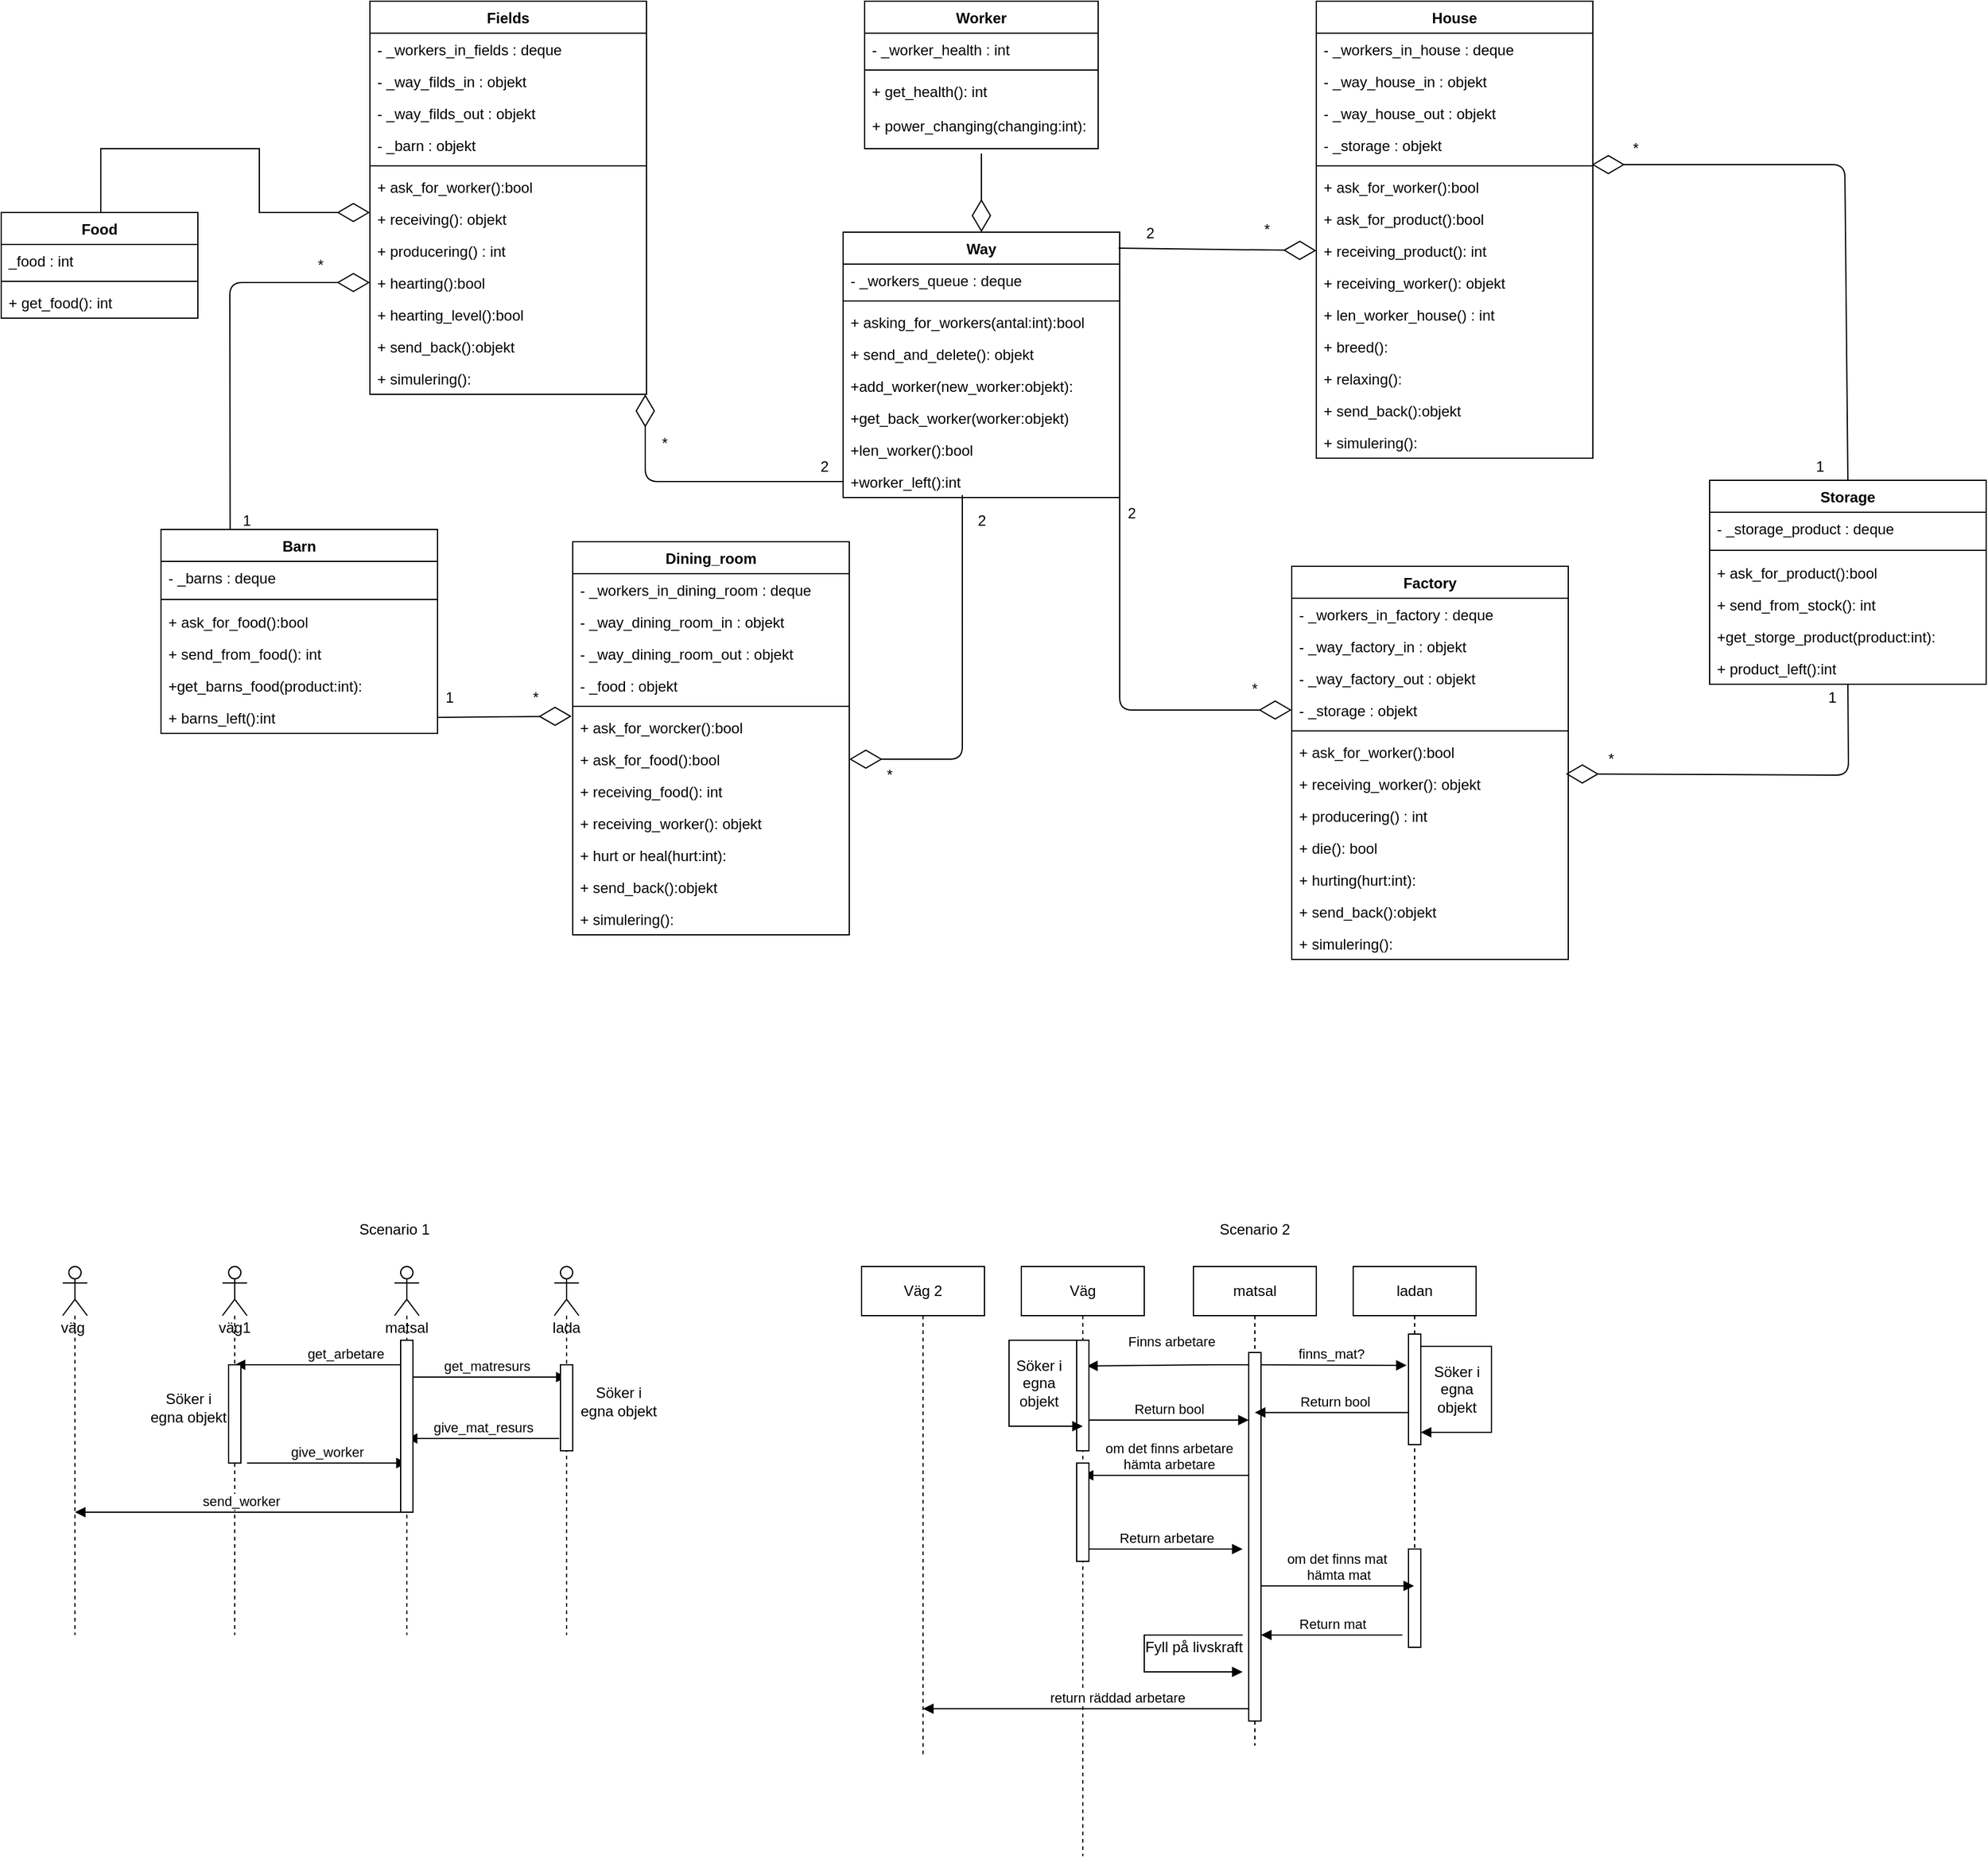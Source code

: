 <mxfile version="15.4.3" type="device" pages="3"><diagram id="Kom43aRFM7K7q_3DzMhn" name="Page-1"><mxGraphModel dx="1662" dy="796" grid="1" gridSize="10" guides="1" tooltips="1" connect="1" arrows="1" fold="1" page="1" pageScale="1" pageWidth="827" pageHeight="1169" math="0" shadow="0"><root><mxCell id="0"/><mxCell id="1" parent="0"/><mxCell id="i9c5jcTtkIc4OLYGIhR0-1" value="väg&amp;nbsp;" style="shape=umlLifeline;participant=umlActor;perimeter=lifelinePerimeter;whiteSpace=wrap;html=1;container=1;collapsible=0;recursiveResize=0;verticalAlign=top;spacingTop=36;outlineConnect=0;" parent="1" vertex="1"><mxGeometry x="80" y="1240" width="20" height="300" as="geometry"/></mxCell><mxCell id="i9c5jcTtkIc4OLYGIhR0-2" value="väg1" style="shape=umlLifeline;participant=umlActor;perimeter=lifelinePerimeter;whiteSpace=wrap;html=1;container=1;collapsible=0;recursiveResize=0;verticalAlign=top;spacingTop=36;outlineConnect=0;" parent="1" vertex="1"><mxGeometry x="210" y="1240" width="20" height="300" as="geometry"/></mxCell><mxCell id="i9c5jcTtkIc4OLYGIhR0-3" value="matsal" style="shape=umlLifeline;participant=umlActor;perimeter=lifelinePerimeter;whiteSpace=wrap;html=1;container=1;collapsible=0;recursiveResize=0;verticalAlign=top;spacingTop=36;outlineConnect=0;" parent="1" vertex="1"><mxGeometry x="350" y="1240" width="20" height="300" as="geometry"/></mxCell><mxCell id="i9c5jcTtkIc4OLYGIhR0-4" value="lada" style="shape=umlLifeline;participant=umlActor;perimeter=lifelinePerimeter;whiteSpace=wrap;html=1;container=1;collapsible=0;recursiveResize=0;verticalAlign=top;spacingTop=36;outlineConnect=0;" parent="1" vertex="1"><mxGeometry x="480" y="1240" width="20" height="300" as="geometry"/></mxCell><mxCell id="i9c5jcTtkIc4OLYGIhR0-8" value="get_arbetare" style="html=1;verticalAlign=bottom;endArrow=block;" parent="1" target="i9c5jcTtkIc4OLYGIhR0-2" edge="1"><mxGeometry width="80" relative="1" as="geometry"><mxPoint x="320" y="1320" as="sourcePoint"/><mxPoint x="240" y="1320" as="targetPoint"/><Array as="points"><mxPoint x="360" y="1320"/></Array></mxGeometry></mxCell><mxCell id="i9c5jcTtkIc4OLYGIhR0-10" value="get_matresurs" style="html=1;verticalAlign=bottom;endArrow=block;" parent="1" source="i9c5jcTtkIc4OLYGIhR0-3" edge="1"><mxGeometry width="80" relative="1" as="geometry"><mxPoint x="410" y="1330" as="sourcePoint"/><mxPoint x="490" y="1330" as="targetPoint"/></mxGeometry></mxCell><mxCell id="XrA0DmG6nw_3IevhH2OE-23" value="" style="html=1;points=[];perimeter=orthogonalPerimeter;" parent="1" vertex="1"><mxGeometry x="485" y="1320" width="10" height="70" as="geometry"/></mxCell><mxCell id="XrA0DmG6nw_3IevhH2OE-24" value="" style="html=1;points=[];perimeter=orthogonalPerimeter;" parent="1" vertex="1"><mxGeometry x="215" y="1320" width="10" height="80" as="geometry"/></mxCell><mxCell id="XrA0DmG6nw_3IevhH2OE-25" value="give_worker" style="html=1;verticalAlign=bottom;endArrow=block;" parent="1" edge="1"><mxGeometry width="80" relative="1" as="geometry"><mxPoint x="230" y="1400" as="sourcePoint"/><mxPoint x="360" y="1400" as="targetPoint"/></mxGeometry></mxCell><mxCell id="i9c5jcTtkIc4OLYGIhR0-11" value="give_mat_resurs" style="html=1;verticalAlign=bottom;endArrow=block;" parent="1" target="i9c5jcTtkIc4OLYGIhR0-3" edge="1"><mxGeometry width="80" relative="1" as="geometry"><mxPoint x="484" y="1380" as="sourcePoint"/><mxPoint x="414" y="1380" as="targetPoint"/></mxGeometry></mxCell><mxCell id="3DNrwyseAiPvNcsinVeb-1" value="Söker i egna objekt" style="text;html=1;strokeColor=none;fillColor=none;align=center;verticalAlign=middle;whiteSpace=wrap;rounded=0;" parent="1" vertex="1"><mxGeometry x="500" y="1340" width="65" height="20" as="geometry"/></mxCell><mxCell id="3DNrwyseAiPvNcsinVeb-2" value="Söker i egna objekt" style="text;html=1;strokeColor=none;fillColor=none;align=center;verticalAlign=middle;whiteSpace=wrap;rounded=0;" parent="1" vertex="1"><mxGeometry x="150" y="1345" width="65" height="20" as="geometry"/></mxCell><mxCell id="XrA0DmG6nw_3IevhH2OE-27" value="send_worker" style="html=1;verticalAlign=bottom;endArrow=block;" parent="1" source="i9c5jcTtkIc4OLYGIhR0-3" target="i9c5jcTtkIc4OLYGIhR0-1" edge="1"><mxGeometry width="80" relative="1" as="geometry"><mxPoint x="310" y="1480" as="sourcePoint"/><mxPoint x="390" y="1480" as="targetPoint"/><Array as="points"><mxPoint x="340" y="1440"/></Array></mxGeometry></mxCell><mxCell id="i9c5jcTtkIc4OLYGIhR0-12" value="" style="html=1;verticalAlign=bottom;endArrow=block;" parent="1" edge="1"><mxGeometry width="80" relative="1" as="geometry"><mxPoint x="280" y="1400" as="sourcePoint"/><mxPoint x="360" y="1400" as="targetPoint"/></mxGeometry></mxCell><mxCell id="XrA0DmG6nw_3IevhH2OE-33" value="" style="html=1;points=[];perimeter=orthogonalPerimeter;" parent="1" vertex="1"><mxGeometry x="355" y="1300" width="10" height="140" as="geometry"/></mxCell><mxCell id="3DNrwyseAiPvNcsinVeb-3" value="Scenario 1" style="text;html=1;strokeColor=none;fillColor=none;align=center;verticalAlign=middle;whiteSpace=wrap;rounded=0;" parent="1" vertex="1"><mxGeometry x="240" y="1200" width="220" height="20" as="geometry"/></mxCell><mxCell id="XrA0DmG6nw_3IevhH2OE-34" value="ladan" style="shape=umlLifeline;perimeter=lifelinePerimeter;whiteSpace=wrap;html=1;container=1;collapsible=0;recursiveResize=0;outlineConnect=0;" parent="1" vertex="1"><mxGeometry x="1130" y="1240" width="100" height="300" as="geometry"/></mxCell><mxCell id="XrA0DmG6nw_3IevhH2OE-35" value="Väg" style="shape=umlLifeline;perimeter=lifelinePerimeter;whiteSpace=wrap;html=1;container=1;collapsible=0;recursiveResize=0;outlineConnect=0;" parent="1" vertex="1"><mxGeometry x="860" y="1240" width="100" height="480" as="geometry"/></mxCell><mxCell id="XrA0DmG6nw_3IevhH2OE-36" value="matsal" style="shape=umlLifeline;perimeter=lifelinePerimeter;whiteSpace=wrap;html=1;container=1;collapsible=0;recursiveResize=0;outlineConnect=0;" parent="1" vertex="1"><mxGeometry x="1000" y="1240" width="100" height="390" as="geometry"/></mxCell><mxCell id="i9c5jcTtkIc4OLYGIhR0-16" value="finns_mat?" style="html=1;verticalAlign=bottom;endArrow=block;entryX=-0.15;entryY=0.283;entryDx=0;entryDy=0;entryPerimeter=0;" parent="1" target="3DNrwyseAiPvNcsinVeb-12" edge="1"><mxGeometry width="80" relative="1" as="geometry"><mxPoint x="1050" y="1320" as="sourcePoint"/><mxPoint x="1130" y="1320" as="targetPoint"/></mxGeometry></mxCell><mxCell id="XrA0DmG6nw_3IevhH2OE-41" value="Finns arbetare" style="html=1;verticalAlign=bottom;endArrow=block;entryX=0.85;entryY=0.233;entryDx=0;entryDy=0;entryPerimeter=0;" parent="1" source="XrA0DmG6nw_3IevhH2OE-36" target="3DNrwyseAiPvNcsinVeb-8" edge="1"><mxGeometry x="-0.006" y="-10" width="80" relative="1" as="geometry"><mxPoint x="980" y="1330" as="sourcePoint"/><mxPoint x="920" y="1320" as="targetPoint"/><Array as="points"><mxPoint x="1010" y="1320"/></Array><mxPoint as="offset"/></mxGeometry></mxCell><mxCell id="XrA0DmG6nw_3IevhH2OE-43" value="Return bool" style="html=1;verticalAlign=bottom;endArrow=block;" parent="1" target="XrA0DmG6nw_3IevhH2OE-44" edge="1"><mxGeometry width="80" relative="1" as="geometry"><mxPoint x="915" y="1365" as="sourcePoint"/><mxPoint x="1040" y="1365" as="targetPoint"/><Array as="points"><mxPoint x="970" y="1365"/></Array></mxGeometry></mxCell><mxCell id="XrA0DmG6nw_3IevhH2OE-44" value="" style="html=1;points=[];perimeter=orthogonalPerimeter;" parent="1" vertex="1"><mxGeometry x="1045" y="1310" width="10" height="300" as="geometry"/></mxCell><mxCell id="XrA0DmG6nw_3IevhH2OE-45" value="om det finns arbetare&lt;br&gt;hämta arbetare" style="html=1;verticalAlign=bottom;endArrow=block;" parent="1" target="XrA0DmG6nw_3IevhH2OE-35" edge="1"><mxGeometry x="-0.039" width="80" relative="1" as="geometry"><mxPoint x="1045" y="1410" as="sourcePoint"/><mxPoint x="955" y="1410" as="targetPoint"/><mxPoint as="offset"/></mxGeometry></mxCell><mxCell id="XrA0DmG6nw_3IevhH2OE-46" value="" style="html=1;points=[];perimeter=orthogonalPerimeter;" parent="1" vertex="1"><mxGeometry x="905" y="1400" width="10" height="80" as="geometry"/></mxCell><mxCell id="XrA0DmG6nw_3IevhH2OE-47" value="Return arbetare" style="html=1;verticalAlign=bottom;endArrow=block;" parent="1" edge="1"><mxGeometry width="80" relative="1" as="geometry"><mxPoint x="915" y="1470" as="sourcePoint"/><mxPoint x="1040" y="1470" as="targetPoint"/></mxGeometry></mxCell><mxCell id="i9c5jcTtkIc4OLYGIhR0-17" value="Return bool" style="html=1;verticalAlign=bottom;endArrow=block;" parent="1" target="XrA0DmG6nw_3IevhH2OE-36" edge="1"><mxGeometry width="80" relative="1" as="geometry"><mxPoint x="1180" y="1358.82" as="sourcePoint"/><mxPoint x="1080" y="1358.82" as="targetPoint"/></mxGeometry></mxCell><mxCell id="XrA0DmG6nw_3IevhH2OE-48" value="return räddad arbetare" style="html=1;verticalAlign=bottom;endArrow=block;" parent="1" target="XrA0DmG6nw_3IevhH2OE-52" edge="1"><mxGeometry x="-0.187" width="80" relative="1" as="geometry"><mxPoint x="1045" y="1600" as="sourcePoint"/><mxPoint x="930" y="1580" as="targetPoint"/><Array as="points"><mxPoint x="1000" y="1600"/><mxPoint x="980" y="1600"/></Array><mxPoint as="offset"/></mxGeometry></mxCell><mxCell id="3DNrwyseAiPvNcsinVeb-8" value="" style="html=1;points=[];perimeter=orthogonalPerimeter;" parent="1" vertex="1"><mxGeometry x="905" y="1300" width="10" height="90" as="geometry"/></mxCell><mxCell id="i9c5jcTtkIc4OLYGIhR0-21" value="" style="html=1;points=[];perimeter=orthogonalPerimeter;" parent="1" vertex="1"><mxGeometry x="1175" y="1470" width="10" height="80" as="geometry"/></mxCell><mxCell id="3DNrwyseAiPvNcsinVeb-11" value="Söker i egna objekt" style="text;html=1;strokeColor=none;fillColor=none;align=center;verticalAlign=middle;whiteSpace=wrap;rounded=0;" parent="1" vertex="1"><mxGeometry x="847.5" y="1325" width="52.5" height="20" as="geometry"/></mxCell><mxCell id="3DNrwyseAiPvNcsinVeb-12" value="" style="html=1;points=[];perimeter=orthogonalPerimeter;" parent="1" vertex="1"><mxGeometry x="1175" y="1295" width="10" height="90" as="geometry"/></mxCell><mxCell id="3DNrwyseAiPvNcsinVeb-13" value="" style="edgeStyle=orthogonalEdgeStyle;html=1;align=left;spacingLeft=2;endArrow=block;rounded=0;" parent="1" edge="1"><mxGeometry relative="1" as="geometry"><mxPoint x="1185" y="1305" as="sourcePoint"/><Array as="points"><mxPoint x="1242.5" y="1305"/><mxPoint x="1242.5" y="1375"/></Array><mxPoint x="1185" y="1375" as="targetPoint"/></mxGeometry></mxCell><mxCell id="3DNrwyseAiPvNcsinVeb-14" value="Söker i egna objekt" style="text;html=1;strokeColor=none;fillColor=none;align=center;verticalAlign=middle;whiteSpace=wrap;rounded=0;" parent="1" vertex="1"><mxGeometry x="1188" y="1330" width="52.5" height="20" as="geometry"/></mxCell><mxCell id="i9c5jcTtkIc4OLYGIhR0-23" value="om det finns mat&amp;nbsp;&lt;br&gt;hämta mat" style="html=1;verticalAlign=bottom;endArrow=block;" parent="1" target="XrA0DmG6nw_3IevhH2OE-34" edge="1"><mxGeometry width="80" relative="1" as="geometry"><mxPoint x="1055" y="1500" as="sourcePoint"/><mxPoint x="1135" y="1500" as="targetPoint"/><Array as="points"><mxPoint x="1105" y="1500"/></Array></mxGeometry></mxCell><mxCell id="i9c5jcTtkIc4OLYGIhR0-24" value="Return mat" style="html=1;verticalAlign=bottom;endArrow=block;" parent="1" edge="1"><mxGeometry width="80" relative="1" as="geometry"><mxPoint x="1170" y="1540" as="sourcePoint"/><mxPoint x="1055" y="1540" as="targetPoint"/></mxGeometry></mxCell><mxCell id="3DNrwyseAiPvNcsinVeb-15" value="Scenario 2" style="text;html=1;strokeColor=none;fillColor=none;align=center;verticalAlign=middle;whiteSpace=wrap;rounded=0;" parent="1" vertex="1"><mxGeometry x="940" y="1200" width="220" height="20" as="geometry"/></mxCell><mxCell id="XrA0DmG6nw_3IevhH2OE-49" value="" style="edgeStyle=orthogonalEdgeStyle;html=1;align=left;spacingLeft=2;endArrow=block;rounded=0;" parent="1" edge="1"><mxGeometry relative="1" as="geometry"><mxPoint x="910" y="1300" as="sourcePoint"/><Array as="points"><mxPoint x="850" y="1300"/><mxPoint x="850" y="1370"/></Array><mxPoint x="910" y="1370" as="targetPoint"/></mxGeometry></mxCell><mxCell id="XrA0DmG6nw_3IevhH2OE-50" value="" style="edgeStyle=orthogonalEdgeStyle;html=1;align=left;spacingLeft=2;endArrow=block;rounded=0;" parent="1" edge="1"><mxGeometry relative="1" as="geometry"><mxPoint x="1040" y="1540" as="sourcePoint"/><Array as="points"><mxPoint x="960" y="1540"/><mxPoint x="960" y="1570"/></Array><mxPoint x="1040" y="1570" as="targetPoint"/></mxGeometry></mxCell><mxCell id="XrA0DmG6nw_3IevhH2OE-51" value="Fyll på livskraft" style="text;html=1;align=center;verticalAlign=middle;resizable=0;points=[];autosize=1;strokeColor=none;fillColor=none;" parent="1" vertex="1"><mxGeometry x="955" y="1540" width="90" height="20" as="geometry"/></mxCell><mxCell id="XrA0DmG6nw_3IevhH2OE-52" value="Väg 2" style="shape=umlLifeline;perimeter=lifelinePerimeter;whiteSpace=wrap;html=1;container=1;collapsible=0;recursiveResize=0;outlineConnect=0;" parent="1" vertex="1"><mxGeometry x="730" y="1240" width="100" height="400" as="geometry"/></mxCell><mxCell id="qhstJ6Ae4GgdIDhkEcKT-2" value="Worker" style="swimlane;fontStyle=1;align=center;verticalAlign=top;childLayout=stackLayout;horizontal=1;startSize=26;horizontalStack=0;resizeParent=1;resizeParentMax=0;resizeLast=0;collapsible=1;marginBottom=0;" parent="1" vertex="1"><mxGeometry x="732.5" y="210" width="190" height="120" as="geometry"/></mxCell><mxCell id="qhstJ6Ae4GgdIDhkEcKT-3" value="- _worker_health : int" style="text;strokeColor=none;fillColor=none;align=left;verticalAlign=top;spacingLeft=4;spacingRight=4;overflow=hidden;rotatable=0;points=[[0,0.5],[1,0.5]];portConstraint=eastwest;" parent="qhstJ6Ae4GgdIDhkEcKT-2" vertex="1"><mxGeometry y="26" width="190" height="26" as="geometry"/></mxCell><mxCell id="qhstJ6Ae4GgdIDhkEcKT-4" value="" style="line;strokeWidth=1;fillColor=none;align=left;verticalAlign=middle;spacingTop=-1;spacingLeft=3;spacingRight=3;rotatable=0;labelPosition=right;points=[];portConstraint=eastwest;" parent="qhstJ6Ae4GgdIDhkEcKT-2" vertex="1"><mxGeometry y="52" width="190" height="8" as="geometry"/></mxCell><mxCell id="qhstJ6Ae4GgdIDhkEcKT-5" value="+ get_health(): int&#10;&#10;+ power_changing(changing:int): " style="text;strokeColor=none;fillColor=none;align=left;verticalAlign=top;spacingLeft=4;spacingRight=4;overflow=hidden;rotatable=0;points=[[0,0.5],[1,0.5]];portConstraint=eastwest;" parent="qhstJ6Ae4GgdIDhkEcKT-2" vertex="1"><mxGeometry y="60" width="190" height="60" as="geometry"/></mxCell><mxCell id="qhstJ6Ae4GgdIDhkEcKT-11" value="Way" style="swimlane;fontStyle=1;align=center;verticalAlign=top;childLayout=stackLayout;horizontal=1;startSize=26;horizontalStack=0;resizeParent=1;resizeParentMax=0;resizeLast=0;collapsible=1;marginBottom=0;" parent="1" vertex="1"><mxGeometry x="715" y="398" width="225" height="216" as="geometry"/></mxCell><mxCell id="qhstJ6Ae4GgdIDhkEcKT-12" value="- _workers_queue : deque" style="text;strokeColor=none;fillColor=none;align=left;verticalAlign=top;spacingLeft=4;spacingRight=4;overflow=hidden;rotatable=0;points=[[0,0.5],[1,0.5]];portConstraint=eastwest;" parent="qhstJ6Ae4GgdIDhkEcKT-11" vertex="1"><mxGeometry y="26" width="225" height="26" as="geometry"/></mxCell><mxCell id="qhstJ6Ae4GgdIDhkEcKT-13" value="" style="line;strokeWidth=1;fillColor=none;align=left;verticalAlign=middle;spacingTop=-1;spacingLeft=3;spacingRight=3;rotatable=0;labelPosition=right;points=[];portConstraint=eastwest;" parent="qhstJ6Ae4GgdIDhkEcKT-11" vertex="1"><mxGeometry y="52" width="225" height="8" as="geometry"/></mxCell><mxCell id="qhstJ6Ae4GgdIDhkEcKT-14" value="+ asking_for_workers(antal:int):bool" style="text;strokeColor=none;fillColor=none;align=left;verticalAlign=top;spacingLeft=4;spacingRight=4;overflow=hidden;rotatable=0;points=[[0,0.5],[1,0.5]];portConstraint=eastwest;" parent="qhstJ6Ae4GgdIDhkEcKT-11" vertex="1"><mxGeometry y="60" width="225" height="26" as="geometry"/></mxCell><mxCell id="78v4NglHJqaihS5FAnya-1" value="+ send_and_delete(): objekt" style="text;strokeColor=none;fillColor=none;align=left;verticalAlign=top;spacingLeft=4;spacingRight=4;overflow=hidden;rotatable=0;points=[[0,0.5],[1,0.5]];portConstraint=eastwest;" parent="qhstJ6Ae4GgdIDhkEcKT-11" vertex="1"><mxGeometry y="86" width="225" height="26" as="geometry"/></mxCell><mxCell id="78v4NglHJqaihS5FAnya-7" value="+add_worker(new_worker:objekt):" style="text;strokeColor=none;fillColor=none;align=left;verticalAlign=top;spacingLeft=4;spacingRight=4;overflow=hidden;rotatable=0;points=[[0,0.5],[1,0.5]];portConstraint=eastwest;" parent="qhstJ6Ae4GgdIDhkEcKT-11" vertex="1"><mxGeometry y="112" width="225" height="26" as="geometry"/></mxCell><mxCell id="78v4NglHJqaihS5FAnya-8" value="+get_back_worker(worker:objekt)" style="text;strokeColor=none;fillColor=none;align=left;verticalAlign=top;spacingLeft=4;spacingRight=4;overflow=hidden;rotatable=0;points=[[0,0.5],[1,0.5]];portConstraint=eastwest;" parent="qhstJ6Ae4GgdIDhkEcKT-11" vertex="1"><mxGeometry y="138" width="225" height="26" as="geometry"/></mxCell><mxCell id="78v4NglHJqaihS5FAnya-9" value="+len_worker():bool" style="text;strokeColor=none;fillColor=none;align=left;verticalAlign=top;spacingLeft=4;spacingRight=4;overflow=hidden;rotatable=0;points=[[0,0.5],[1,0.5]];portConstraint=eastwest;" parent="qhstJ6Ae4GgdIDhkEcKT-11" vertex="1"><mxGeometry y="164" width="225" height="26" as="geometry"/></mxCell><mxCell id="78v4NglHJqaihS5FAnya-10" value="+worker_left():int" style="text;strokeColor=none;fillColor=none;align=left;verticalAlign=top;spacingLeft=4;spacingRight=4;overflow=hidden;rotatable=0;points=[[0,0.5],[1,0.5]];portConstraint=eastwest;" parent="qhstJ6Ae4GgdIDhkEcKT-11" vertex="1"><mxGeometry y="190" width="225" height="26" as="geometry"/></mxCell><mxCell id="78v4NglHJqaihS5FAnya-11" value="House" style="swimlane;fontStyle=1;align=center;verticalAlign=top;childLayout=stackLayout;horizontal=1;startSize=26;horizontalStack=0;resizeParent=1;resizeParentMax=0;resizeLast=0;collapsible=1;marginBottom=0;" parent="1" vertex="1"><mxGeometry x="1100" y="210" width="225" height="372" as="geometry"/></mxCell><mxCell id="78v4NglHJqaihS5FAnya-12" value="- _workers_in_house : deque" style="text;strokeColor=none;fillColor=none;align=left;verticalAlign=top;spacingLeft=4;spacingRight=4;overflow=hidden;rotatable=0;points=[[0,0.5],[1,0.5]];portConstraint=eastwest;" parent="78v4NglHJqaihS5FAnya-11" vertex="1"><mxGeometry y="26" width="225" height="26" as="geometry"/></mxCell><mxCell id="78v4NglHJqaihS5FAnya-20" value="- _way_house_in : objekt" style="text;strokeColor=none;fillColor=none;align=left;verticalAlign=top;spacingLeft=4;spacingRight=4;overflow=hidden;rotatable=0;points=[[0,0.5],[1,0.5]];portConstraint=eastwest;" parent="78v4NglHJqaihS5FAnya-11" vertex="1"><mxGeometry y="52" width="225" height="26" as="geometry"/></mxCell><mxCell id="78v4NglHJqaihS5FAnya-21" value="- _way_house_out : objekt" style="text;strokeColor=none;fillColor=none;align=left;verticalAlign=top;spacingLeft=4;spacingRight=4;overflow=hidden;rotatable=0;points=[[0,0.5],[1,0.5]];portConstraint=eastwest;" parent="78v4NglHJqaihS5FAnya-11" vertex="1"><mxGeometry y="78" width="225" height="26" as="geometry"/></mxCell><mxCell id="78v4NglHJqaihS5FAnya-22" value="- _storage : objekt" style="text;strokeColor=none;fillColor=none;align=left;verticalAlign=top;spacingLeft=4;spacingRight=4;overflow=hidden;rotatable=0;points=[[0,0.5],[1,0.5]];portConstraint=eastwest;" parent="78v4NglHJqaihS5FAnya-11" vertex="1"><mxGeometry y="104" width="225" height="26" as="geometry"/></mxCell><mxCell id="78v4NglHJqaihS5FAnya-13" value="" style="line;strokeWidth=1;fillColor=none;align=left;verticalAlign=middle;spacingTop=-1;spacingLeft=3;spacingRight=3;rotatable=0;labelPosition=right;points=[];portConstraint=eastwest;" parent="78v4NglHJqaihS5FAnya-11" vertex="1"><mxGeometry y="130" width="225" height="8" as="geometry"/></mxCell><mxCell id="78v4NglHJqaihS5FAnya-14" value="+ ask_for_worker():bool" style="text;strokeColor=none;fillColor=none;align=left;verticalAlign=top;spacingLeft=4;spacingRight=4;overflow=hidden;rotatable=0;points=[[0,0.5],[1,0.5]];portConstraint=eastwest;" parent="78v4NglHJqaihS5FAnya-11" vertex="1"><mxGeometry y="138" width="225" height="26" as="geometry"/></mxCell><mxCell id="78v4NglHJqaihS5FAnya-23" value="+ ask_for_product():bool" style="text;strokeColor=none;fillColor=none;align=left;verticalAlign=top;spacingLeft=4;spacingRight=4;overflow=hidden;rotatable=0;points=[[0,0.5],[1,0.5]];portConstraint=eastwest;" parent="78v4NglHJqaihS5FAnya-11" vertex="1"><mxGeometry y="164" width="225" height="26" as="geometry"/></mxCell><mxCell id="78v4NglHJqaihS5FAnya-15" value="+ receiving_product(): int" style="text;strokeColor=none;fillColor=none;align=left;verticalAlign=top;spacingLeft=4;spacingRight=4;overflow=hidden;rotatable=0;points=[[0,0.5],[1,0.5]];portConstraint=eastwest;" parent="78v4NglHJqaihS5FAnya-11" vertex="1"><mxGeometry y="190" width="225" height="26" as="geometry"/></mxCell><mxCell id="78v4NglHJqaihS5FAnya-17" value="+ receiving_worker(): objekt" style="text;strokeColor=none;fillColor=none;align=left;verticalAlign=top;spacingLeft=4;spacingRight=4;overflow=hidden;rotatable=0;points=[[0,0.5],[1,0.5]];portConstraint=eastwest;" parent="78v4NglHJqaihS5FAnya-11" vertex="1"><mxGeometry y="216" width="225" height="26" as="geometry"/></mxCell><mxCell id="78v4NglHJqaihS5FAnya-24" value="+ len_worker_house() : int" style="text;strokeColor=none;fillColor=none;align=left;verticalAlign=top;spacingLeft=4;spacingRight=4;overflow=hidden;rotatable=0;points=[[0,0.5],[1,0.5]];portConstraint=eastwest;" parent="78v4NglHJqaihS5FAnya-11" vertex="1"><mxGeometry y="242" width="225" height="26" as="geometry"/></mxCell><mxCell id="78v4NglHJqaihS5FAnya-25" value="+ breed(): " style="text;strokeColor=none;fillColor=none;align=left;verticalAlign=top;spacingLeft=4;spacingRight=4;overflow=hidden;rotatable=0;points=[[0,0.5],[1,0.5]];portConstraint=eastwest;" parent="78v4NglHJqaihS5FAnya-11" vertex="1"><mxGeometry y="268" width="225" height="26" as="geometry"/></mxCell><mxCell id="78v4NglHJqaihS5FAnya-26" value="+ relaxing():" style="text;strokeColor=none;fillColor=none;align=left;verticalAlign=top;spacingLeft=4;spacingRight=4;overflow=hidden;rotatable=0;points=[[0,0.5],[1,0.5]];portConstraint=eastwest;" parent="78v4NglHJqaihS5FAnya-11" vertex="1"><mxGeometry y="294" width="225" height="26" as="geometry"/></mxCell><mxCell id="78v4NglHJqaihS5FAnya-27" value="+ send_back():objekt" style="text;strokeColor=none;fillColor=none;align=left;verticalAlign=top;spacingLeft=4;spacingRight=4;overflow=hidden;rotatable=0;points=[[0,0.5],[1,0.5]];portConstraint=eastwest;" parent="78v4NglHJqaihS5FAnya-11" vertex="1"><mxGeometry y="320" width="225" height="26" as="geometry"/></mxCell><mxCell id="78v4NglHJqaihS5FAnya-28" value="+ simulering():" style="text;strokeColor=none;fillColor=none;align=left;verticalAlign=top;spacingLeft=4;spacingRight=4;overflow=hidden;rotatable=0;points=[[0,0.5],[1,0.5]];portConstraint=eastwest;" parent="78v4NglHJqaihS5FAnya-11" vertex="1"><mxGeometry y="346" width="225" height="26" as="geometry"/></mxCell><mxCell id="78v4NglHJqaihS5FAnya-29" value="Factory" style="swimlane;fontStyle=1;align=center;verticalAlign=top;childLayout=stackLayout;horizontal=1;startSize=26;horizontalStack=0;resizeParent=1;resizeParentMax=0;resizeLast=0;collapsible=1;marginBottom=0;" parent="1" vertex="1"><mxGeometry x="1080" y="670" width="225" height="320" as="geometry"/></mxCell><mxCell id="78v4NglHJqaihS5FAnya-30" value="- _workers_in_factory : deque" style="text;strokeColor=none;fillColor=none;align=left;verticalAlign=top;spacingLeft=4;spacingRight=4;overflow=hidden;rotatable=0;points=[[0,0.5],[1,0.5]];portConstraint=eastwest;" parent="78v4NglHJqaihS5FAnya-29" vertex="1"><mxGeometry y="26" width="225" height="26" as="geometry"/></mxCell><mxCell id="78v4NglHJqaihS5FAnya-31" value="- _way_factory_in : objekt" style="text;strokeColor=none;fillColor=none;align=left;verticalAlign=top;spacingLeft=4;spacingRight=4;overflow=hidden;rotatable=0;points=[[0,0.5],[1,0.5]];portConstraint=eastwest;" parent="78v4NglHJqaihS5FAnya-29" vertex="1"><mxGeometry y="52" width="225" height="26" as="geometry"/></mxCell><mxCell id="78v4NglHJqaihS5FAnya-32" value="- _way_factory_out : objekt" style="text;strokeColor=none;fillColor=none;align=left;verticalAlign=top;spacingLeft=4;spacingRight=4;overflow=hidden;rotatable=0;points=[[0,0.5],[1,0.5]];portConstraint=eastwest;" parent="78v4NglHJqaihS5FAnya-29" vertex="1"><mxGeometry y="78" width="225" height="26" as="geometry"/></mxCell><mxCell id="78v4NglHJqaihS5FAnya-33" value="- _storage : objekt" style="text;strokeColor=none;fillColor=none;align=left;verticalAlign=top;spacingLeft=4;spacingRight=4;overflow=hidden;rotatable=0;points=[[0,0.5],[1,0.5]];portConstraint=eastwest;" parent="78v4NglHJqaihS5FAnya-29" vertex="1"><mxGeometry y="104" width="225" height="26" as="geometry"/></mxCell><mxCell id="78v4NglHJqaihS5FAnya-34" value="" style="line;strokeWidth=1;fillColor=none;align=left;verticalAlign=middle;spacingTop=-1;spacingLeft=3;spacingRight=3;rotatable=0;labelPosition=right;points=[];portConstraint=eastwest;" parent="78v4NglHJqaihS5FAnya-29" vertex="1"><mxGeometry y="130" width="225" height="8" as="geometry"/></mxCell><mxCell id="78v4NglHJqaihS5FAnya-35" value="+ ask_for_worker():bool" style="text;strokeColor=none;fillColor=none;align=left;verticalAlign=top;spacingLeft=4;spacingRight=4;overflow=hidden;rotatable=0;points=[[0,0.5],[1,0.5]];portConstraint=eastwest;" parent="78v4NglHJqaihS5FAnya-29" vertex="1"><mxGeometry y="138" width="225" height="26" as="geometry"/></mxCell><mxCell id="78v4NglHJqaihS5FAnya-38" value="+ receiving_worker(): objekt" style="text;strokeColor=none;fillColor=none;align=left;verticalAlign=top;spacingLeft=4;spacingRight=4;overflow=hidden;rotatable=0;points=[[0,0.5],[1,0.5]];portConstraint=eastwest;" parent="78v4NglHJqaihS5FAnya-29" vertex="1"><mxGeometry y="164" width="225" height="26" as="geometry"/></mxCell><mxCell id="78v4NglHJqaihS5FAnya-39" value="+ producering() : int" style="text;strokeColor=none;fillColor=none;align=left;verticalAlign=top;spacingLeft=4;spacingRight=4;overflow=hidden;rotatable=0;points=[[0,0.5],[1,0.5]];portConstraint=eastwest;" parent="78v4NglHJqaihS5FAnya-29" vertex="1"><mxGeometry y="190" width="225" height="26" as="geometry"/></mxCell><mxCell id="78v4NglHJqaihS5FAnya-40" value="+ die(): bool " style="text;strokeColor=none;fillColor=none;align=left;verticalAlign=top;spacingLeft=4;spacingRight=4;overflow=hidden;rotatable=0;points=[[0,0.5],[1,0.5]];portConstraint=eastwest;" parent="78v4NglHJqaihS5FAnya-29" vertex="1"><mxGeometry y="216" width="225" height="26" as="geometry"/></mxCell><mxCell id="78v4NglHJqaihS5FAnya-41" value="+ hurting(hurt:int):" style="text;strokeColor=none;fillColor=none;align=left;verticalAlign=top;spacingLeft=4;spacingRight=4;overflow=hidden;rotatable=0;points=[[0,0.5],[1,0.5]];portConstraint=eastwest;" parent="78v4NglHJqaihS5FAnya-29" vertex="1"><mxGeometry y="242" width="225" height="26" as="geometry"/></mxCell><mxCell id="78v4NglHJqaihS5FAnya-42" value="+ send_back():objekt" style="text;strokeColor=none;fillColor=none;align=left;verticalAlign=top;spacingLeft=4;spacingRight=4;overflow=hidden;rotatable=0;points=[[0,0.5],[1,0.5]];portConstraint=eastwest;" parent="78v4NglHJqaihS5FAnya-29" vertex="1"><mxGeometry y="268" width="225" height="26" as="geometry"/></mxCell><mxCell id="78v4NglHJqaihS5FAnya-43" value="+ simulering():" style="text;strokeColor=none;fillColor=none;align=left;verticalAlign=top;spacingLeft=4;spacingRight=4;overflow=hidden;rotatable=0;points=[[0,0.5],[1,0.5]];portConstraint=eastwest;" parent="78v4NglHJqaihS5FAnya-29" vertex="1"><mxGeometry y="294" width="225" height="26" as="geometry"/></mxCell><mxCell id="78v4NglHJqaihS5FAnya-44" value="Barn" style="swimlane;fontStyle=1;align=center;verticalAlign=top;childLayout=stackLayout;horizontal=1;startSize=26;horizontalStack=0;resizeParent=1;resizeParentMax=0;resizeLast=0;collapsible=1;marginBottom=0;" parent="1" vertex="1"><mxGeometry x="160" y="640" width="225" height="166" as="geometry"/></mxCell><mxCell id="78v4NglHJqaihS5FAnya-45" value="- _barns : deque" style="text;strokeColor=none;fillColor=none;align=left;verticalAlign=top;spacingLeft=4;spacingRight=4;overflow=hidden;rotatable=0;points=[[0,0.5],[1,0.5]];portConstraint=eastwest;" parent="78v4NglHJqaihS5FAnya-44" vertex="1"><mxGeometry y="26" width="225" height="26" as="geometry"/></mxCell><mxCell id="78v4NglHJqaihS5FAnya-46" value="" style="line;strokeWidth=1;fillColor=none;align=left;verticalAlign=middle;spacingTop=-1;spacingLeft=3;spacingRight=3;rotatable=0;labelPosition=right;points=[];portConstraint=eastwest;" parent="78v4NglHJqaihS5FAnya-44" vertex="1"><mxGeometry y="52" width="225" height="10" as="geometry"/></mxCell><mxCell id="78v4NglHJqaihS5FAnya-47" value="+ ask_for_food():bool" style="text;strokeColor=none;fillColor=none;align=left;verticalAlign=top;spacingLeft=4;spacingRight=4;overflow=hidden;rotatable=0;points=[[0,0.5],[1,0.5]];portConstraint=eastwest;" parent="78v4NglHJqaihS5FAnya-44" vertex="1"><mxGeometry y="62" width="225" height="26" as="geometry"/></mxCell><mxCell id="78v4NglHJqaihS5FAnya-48" value="+ send_from_food(): int" style="text;strokeColor=none;fillColor=none;align=left;verticalAlign=top;spacingLeft=4;spacingRight=4;overflow=hidden;rotatable=0;points=[[0,0.5],[1,0.5]];portConstraint=eastwest;" parent="78v4NglHJqaihS5FAnya-44" vertex="1"><mxGeometry y="88" width="225" height="26" as="geometry"/></mxCell><mxCell id="78v4NglHJqaihS5FAnya-49" value="+get_barns_food(product:int):" style="text;strokeColor=none;fillColor=none;align=left;verticalAlign=top;spacingLeft=4;spacingRight=4;overflow=hidden;rotatable=0;points=[[0,0.5],[1,0.5]];portConstraint=eastwest;" parent="78v4NglHJqaihS5FAnya-44" vertex="1"><mxGeometry y="114" width="225" height="26" as="geometry"/></mxCell><mxCell id="78v4NglHJqaihS5FAnya-50" value="+ barns_left():int" style="text;strokeColor=none;fillColor=none;align=left;verticalAlign=top;spacingLeft=4;spacingRight=4;overflow=hidden;rotatable=0;points=[[0,0.5],[1,0.5]];portConstraint=eastwest;" parent="78v4NglHJqaihS5FAnya-44" vertex="1"><mxGeometry y="140" width="225" height="26" as="geometry"/></mxCell><mxCell id="78v4NglHJqaihS5FAnya-53" value="Fields" style="swimlane;fontStyle=1;align=center;verticalAlign=top;childLayout=stackLayout;horizontal=1;startSize=26;horizontalStack=0;resizeParent=1;resizeParentMax=0;resizeLast=0;collapsible=1;marginBottom=0;" parent="1" vertex="1"><mxGeometry x="330" y="210" width="225" height="320" as="geometry"/></mxCell><mxCell id="78v4NglHJqaihS5FAnya-54" value="- _workers_in_fields : deque" style="text;strokeColor=none;fillColor=none;align=left;verticalAlign=top;spacingLeft=4;spacingRight=4;overflow=hidden;rotatable=0;points=[[0,0.5],[1,0.5]];portConstraint=eastwest;" parent="78v4NglHJqaihS5FAnya-53" vertex="1"><mxGeometry y="26" width="225" height="26" as="geometry"/></mxCell><mxCell id="78v4NglHJqaihS5FAnya-55" value="- _way_filds_in : objekt" style="text;strokeColor=none;fillColor=none;align=left;verticalAlign=top;spacingLeft=4;spacingRight=4;overflow=hidden;rotatable=0;points=[[0,0.5],[1,0.5]];portConstraint=eastwest;" parent="78v4NglHJqaihS5FAnya-53" vertex="1"><mxGeometry y="52" width="225" height="26" as="geometry"/></mxCell><mxCell id="78v4NglHJqaihS5FAnya-56" value="- _way_filds_out : objekt" style="text;strokeColor=none;fillColor=none;align=left;verticalAlign=top;spacingLeft=4;spacingRight=4;overflow=hidden;rotatable=0;points=[[0,0.5],[1,0.5]];portConstraint=eastwest;" parent="78v4NglHJqaihS5FAnya-53" vertex="1"><mxGeometry y="78" width="225" height="26" as="geometry"/></mxCell><mxCell id="78v4NglHJqaihS5FAnya-57" value="- _barn : objekt" style="text;strokeColor=none;fillColor=none;align=left;verticalAlign=top;spacingLeft=4;spacingRight=4;overflow=hidden;rotatable=0;points=[[0,0.5],[1,0.5]];portConstraint=eastwest;" parent="78v4NglHJqaihS5FAnya-53" vertex="1"><mxGeometry y="104" width="225" height="26" as="geometry"/></mxCell><mxCell id="78v4NglHJqaihS5FAnya-58" value="" style="line;strokeWidth=1;fillColor=none;align=left;verticalAlign=middle;spacingTop=-1;spacingLeft=3;spacingRight=3;rotatable=0;labelPosition=right;points=[];portConstraint=eastwest;" parent="78v4NglHJqaihS5FAnya-53" vertex="1"><mxGeometry y="130" width="225" height="8" as="geometry"/></mxCell><mxCell id="78v4NglHJqaihS5FAnya-59" value="+ ask_for_worker():bool" style="text;strokeColor=none;fillColor=none;align=left;verticalAlign=top;spacingLeft=4;spacingRight=4;overflow=hidden;rotatable=0;points=[[0,0.5],[1,0.5]];portConstraint=eastwest;" parent="78v4NglHJqaihS5FAnya-53" vertex="1"><mxGeometry y="138" width="225" height="26" as="geometry"/></mxCell><mxCell id="78v4NglHJqaihS5FAnya-60" value="+ receiving(): objekt" style="text;strokeColor=none;fillColor=none;align=left;verticalAlign=top;spacingLeft=4;spacingRight=4;overflow=hidden;rotatable=0;points=[[0,0.5],[1,0.5]];portConstraint=eastwest;" parent="78v4NglHJqaihS5FAnya-53" vertex="1"><mxGeometry y="164" width="225" height="26" as="geometry"/></mxCell><mxCell id="78v4NglHJqaihS5FAnya-61" value="+ producering() : int" style="text;strokeColor=none;fillColor=none;align=left;verticalAlign=top;spacingLeft=4;spacingRight=4;overflow=hidden;rotatable=0;points=[[0,0.5],[1,0.5]];portConstraint=eastwest;" parent="78v4NglHJqaihS5FAnya-53" vertex="1"><mxGeometry y="190" width="225" height="26" as="geometry"/></mxCell><mxCell id="78v4NglHJqaihS5FAnya-63" value="+ hearting():bool" style="text;strokeColor=none;fillColor=none;align=left;verticalAlign=top;spacingLeft=4;spacingRight=4;overflow=hidden;rotatable=0;points=[[0,0.5],[1,0.5]];portConstraint=eastwest;" parent="78v4NglHJqaihS5FAnya-53" vertex="1"><mxGeometry y="216" width="225" height="26" as="geometry"/></mxCell><mxCell id="78v4NglHJqaihS5FAnya-66" value="+ hearting_level():bool" style="text;strokeColor=none;fillColor=none;align=left;verticalAlign=top;spacingLeft=4;spacingRight=4;overflow=hidden;rotatable=0;points=[[0,0.5],[1,0.5]];portConstraint=eastwest;" parent="78v4NglHJqaihS5FAnya-53" vertex="1"><mxGeometry y="242" width="225" height="26" as="geometry"/></mxCell><mxCell id="78v4NglHJqaihS5FAnya-64" value="+ send_back():objekt" style="text;strokeColor=none;fillColor=none;align=left;verticalAlign=top;spacingLeft=4;spacingRight=4;overflow=hidden;rotatable=0;points=[[0,0.5],[1,0.5]];portConstraint=eastwest;" parent="78v4NglHJqaihS5FAnya-53" vertex="1"><mxGeometry y="268" width="225" height="26" as="geometry"/></mxCell><mxCell id="78v4NglHJqaihS5FAnya-65" value="+ simulering():" style="text;strokeColor=none;fillColor=none;align=left;verticalAlign=top;spacingLeft=4;spacingRight=4;overflow=hidden;rotatable=0;points=[[0,0.5],[1,0.5]];portConstraint=eastwest;" parent="78v4NglHJqaihS5FAnya-53" vertex="1"><mxGeometry y="294" width="225" height="26" as="geometry"/></mxCell><mxCell id="78v4NglHJqaihS5FAnya-67" value="Storage" style="swimlane;fontStyle=1;align=center;verticalAlign=top;childLayout=stackLayout;horizontal=1;startSize=26;horizontalStack=0;resizeParent=1;resizeParentMax=0;resizeLast=0;collapsible=1;marginBottom=0;" parent="1" vertex="1"><mxGeometry x="1420" y="600" width="225" height="166" as="geometry"/></mxCell><mxCell id="78v4NglHJqaihS5FAnya-68" value="- _storage_product : deque" style="text;strokeColor=none;fillColor=none;align=left;verticalAlign=top;spacingLeft=4;spacingRight=4;overflow=hidden;rotatable=0;points=[[0,0.5],[1,0.5]];portConstraint=eastwest;" parent="78v4NglHJqaihS5FAnya-67" vertex="1"><mxGeometry y="26" width="225" height="26" as="geometry"/></mxCell><mxCell id="78v4NglHJqaihS5FAnya-69" value="" style="line;strokeWidth=1;fillColor=none;align=left;verticalAlign=middle;spacingTop=-1;spacingLeft=3;spacingRight=3;rotatable=0;labelPosition=right;points=[];portConstraint=eastwest;" parent="78v4NglHJqaihS5FAnya-67" vertex="1"><mxGeometry y="52" width="225" height="10" as="geometry"/></mxCell><mxCell id="78v4NglHJqaihS5FAnya-70" value="+ ask_for_product():bool" style="text;strokeColor=none;fillColor=none;align=left;verticalAlign=top;spacingLeft=4;spacingRight=4;overflow=hidden;rotatable=0;points=[[0,0.5],[1,0.5]];portConstraint=eastwest;" parent="78v4NglHJqaihS5FAnya-67" vertex="1"><mxGeometry y="62" width="225" height="26" as="geometry"/></mxCell><mxCell id="78v4NglHJqaihS5FAnya-71" value="+ send_from_stock(): int" style="text;strokeColor=none;fillColor=none;align=left;verticalAlign=top;spacingLeft=4;spacingRight=4;overflow=hidden;rotatable=0;points=[[0,0.5],[1,0.5]];portConstraint=eastwest;" parent="78v4NglHJqaihS5FAnya-67" vertex="1"><mxGeometry y="88" width="225" height="26" as="geometry"/></mxCell><mxCell id="78v4NglHJqaihS5FAnya-72" value="+get_storge_product(product:int):" style="text;strokeColor=none;fillColor=none;align=left;verticalAlign=top;spacingLeft=4;spacingRight=4;overflow=hidden;rotatable=0;points=[[0,0.5],[1,0.5]];portConstraint=eastwest;" parent="78v4NglHJqaihS5FAnya-67" vertex="1"><mxGeometry y="114" width="225" height="26" as="geometry"/></mxCell><mxCell id="78v4NglHJqaihS5FAnya-73" value="+ product_left():int" style="text;strokeColor=none;fillColor=none;align=left;verticalAlign=top;spacingLeft=4;spacingRight=4;overflow=hidden;rotatable=0;points=[[0,0.5],[1,0.5]];portConstraint=eastwest;" parent="78v4NglHJqaihS5FAnya-67" vertex="1"><mxGeometry y="140" width="225" height="26" as="geometry"/></mxCell><mxCell id="78v4NglHJqaihS5FAnya-74" value="Dining_room" style="swimlane;fontStyle=1;align=center;verticalAlign=top;childLayout=stackLayout;horizontal=1;startSize=26;horizontalStack=0;resizeParent=1;resizeParentMax=0;resizeLast=0;collapsible=1;marginBottom=0;" parent="1" vertex="1"><mxGeometry x="495" y="650" width="225" height="320" as="geometry"/></mxCell><mxCell id="78v4NglHJqaihS5FAnya-75" value="- _workers_in_dining_room : deque" style="text;strokeColor=none;fillColor=none;align=left;verticalAlign=top;spacingLeft=4;spacingRight=4;overflow=hidden;rotatable=0;points=[[0,0.5],[1,0.5]];portConstraint=eastwest;" parent="78v4NglHJqaihS5FAnya-74" vertex="1"><mxGeometry y="26" width="225" height="26" as="geometry"/></mxCell><mxCell id="78v4NglHJqaihS5FAnya-76" value="- _way_dining_room_in : objekt" style="text;strokeColor=none;fillColor=none;align=left;verticalAlign=top;spacingLeft=4;spacingRight=4;overflow=hidden;rotatable=0;points=[[0,0.5],[1,0.5]];portConstraint=eastwest;" parent="78v4NglHJqaihS5FAnya-74" vertex="1"><mxGeometry y="52" width="225" height="26" as="geometry"/></mxCell><mxCell id="78v4NglHJqaihS5FAnya-77" value="- _way_dining_room_out : objekt" style="text;strokeColor=none;fillColor=none;align=left;verticalAlign=top;spacingLeft=4;spacingRight=4;overflow=hidden;rotatable=0;points=[[0,0.5],[1,0.5]];portConstraint=eastwest;" parent="78v4NglHJqaihS5FAnya-74" vertex="1"><mxGeometry y="78" width="225" height="26" as="geometry"/></mxCell><mxCell id="78v4NglHJqaihS5FAnya-78" value="- _food : objekt" style="text;strokeColor=none;fillColor=none;align=left;verticalAlign=top;spacingLeft=4;spacingRight=4;overflow=hidden;rotatable=0;points=[[0,0.5],[1,0.5]];portConstraint=eastwest;" parent="78v4NglHJqaihS5FAnya-74" vertex="1"><mxGeometry y="104" width="225" height="26" as="geometry"/></mxCell><mxCell id="78v4NglHJqaihS5FAnya-79" value="" style="line;strokeWidth=1;fillColor=none;align=left;verticalAlign=middle;spacingTop=-1;spacingLeft=3;spacingRight=3;rotatable=0;labelPosition=right;points=[];portConstraint=eastwest;" parent="78v4NglHJqaihS5FAnya-74" vertex="1"><mxGeometry y="130" width="225" height="8" as="geometry"/></mxCell><mxCell id="78v4NglHJqaihS5FAnya-80" value="+ ask_for_worcker():bool" style="text;strokeColor=none;fillColor=none;align=left;verticalAlign=top;spacingLeft=4;spacingRight=4;overflow=hidden;rotatable=0;points=[[0,0.5],[1,0.5]];portConstraint=eastwest;" parent="78v4NglHJqaihS5FAnya-74" vertex="1"><mxGeometry y="138" width="225" height="26" as="geometry"/></mxCell><mxCell id="78v4NglHJqaihS5FAnya-81" value="+ ask_for_food():bool" style="text;strokeColor=none;fillColor=none;align=left;verticalAlign=top;spacingLeft=4;spacingRight=4;overflow=hidden;rotatable=0;points=[[0,0.5],[1,0.5]];portConstraint=eastwest;" parent="78v4NglHJqaihS5FAnya-74" vertex="1"><mxGeometry y="164" width="225" height="26" as="geometry"/></mxCell><mxCell id="78v4NglHJqaihS5FAnya-82" value="+ receiving_food(): int" style="text;strokeColor=none;fillColor=none;align=left;verticalAlign=top;spacingLeft=4;spacingRight=4;overflow=hidden;rotatable=0;points=[[0,0.5],[1,0.5]];portConstraint=eastwest;" parent="78v4NglHJqaihS5FAnya-74" vertex="1"><mxGeometry y="190" width="225" height="26" as="geometry"/></mxCell><mxCell id="78v4NglHJqaihS5FAnya-83" value="+ receiving_worker(): objekt" style="text;strokeColor=none;fillColor=none;align=left;verticalAlign=top;spacingLeft=4;spacingRight=4;overflow=hidden;rotatable=0;points=[[0,0.5],[1,0.5]];portConstraint=eastwest;" parent="78v4NglHJqaihS5FAnya-74" vertex="1"><mxGeometry y="216" width="225" height="26" as="geometry"/></mxCell><mxCell id="78v4NglHJqaihS5FAnya-84" value="+ hurt or heal(hurt:int):" style="text;strokeColor=none;fillColor=none;align=left;verticalAlign=top;spacingLeft=4;spacingRight=4;overflow=hidden;rotatable=0;points=[[0,0.5],[1,0.5]];portConstraint=eastwest;" parent="78v4NglHJqaihS5FAnya-74" vertex="1"><mxGeometry y="242" width="225" height="26" as="geometry"/></mxCell><mxCell id="78v4NglHJqaihS5FAnya-87" value="+ send_back():objekt" style="text;strokeColor=none;fillColor=none;align=left;verticalAlign=top;spacingLeft=4;spacingRight=4;overflow=hidden;rotatable=0;points=[[0,0.5],[1,0.5]];portConstraint=eastwest;" parent="78v4NglHJqaihS5FAnya-74" vertex="1"><mxGeometry y="268" width="225" height="26" as="geometry"/></mxCell><mxCell id="78v4NglHJqaihS5FAnya-88" value="+ simulering():" style="text;strokeColor=none;fillColor=none;align=left;verticalAlign=top;spacingLeft=4;spacingRight=4;overflow=hidden;rotatable=0;points=[[0,0.5],[1,0.5]];portConstraint=eastwest;" parent="78v4NglHJqaihS5FAnya-74" vertex="1"><mxGeometry y="294" width="225" height="26" as="geometry"/></mxCell><mxCell id="78v4NglHJqaihS5FAnya-90" value="" style="endArrow=diamondThin;endFill=0;endSize=24;html=1;exitX=0.996;exitY=0.06;exitDx=0;exitDy=0;exitPerimeter=0;entryX=0;entryY=0.5;entryDx=0;entryDy=0;" parent="1" source="qhstJ6Ae4GgdIDhkEcKT-11" target="78v4NglHJqaihS5FAnya-15" edge="1"><mxGeometry width="160" relative="1" as="geometry"><mxPoint x="840" y="660" as="sourcePoint"/><mxPoint x="1000" y="660" as="targetPoint"/></mxGeometry></mxCell><mxCell id="78v4NglHJqaihS5FAnya-91" value="" style="endArrow=diamondThin;endFill=0;endSize=24;html=1;exitX=0;exitY=0.5;exitDx=0;exitDy=0;" parent="1" source="78v4NglHJqaihS5FAnya-10" edge="1"><mxGeometry width="160" relative="1" as="geometry"><mxPoint x="730" y="570" as="sourcePoint"/><mxPoint x="554" y="530" as="targetPoint"/><Array as="points"><mxPoint x="554" y="601"/></Array></mxGeometry></mxCell><mxCell id="78v4NglHJqaihS5FAnya-92" value="" style="endArrow=diamondThin;endFill=0;endSize=24;html=1;entryX=0;entryY=0.5;entryDx=0;entryDy=0;" parent="1" target="78v4NglHJqaihS5FAnya-33" edge="1"><mxGeometry width="160" relative="1" as="geometry"><mxPoint x="940" y="610" as="sourcePoint"/><mxPoint x="660" y="780" as="targetPoint"/><Array as="points"><mxPoint x="940" y="787"/></Array></mxGeometry></mxCell><mxCell id="78v4NglHJqaihS5FAnya-93" value="" style="endArrow=diamondThin;endFill=0;endSize=24;html=1;entryX=0.5;entryY=0;entryDx=0;entryDy=0;exitX=0.5;exitY=1.067;exitDx=0;exitDy=0;exitPerimeter=0;" parent="1" source="qhstJ6Ae4GgdIDhkEcKT-5" target="qhstJ6Ae4GgdIDhkEcKT-11" edge="1"><mxGeometry width="160" relative="1" as="geometry"><mxPoint x="700" y="260" as="sourcePoint"/><mxPoint x="860" y="260" as="targetPoint"/></mxGeometry></mxCell><mxCell id="78v4NglHJqaihS5FAnya-94" value="" style="endArrow=diamondThin;endFill=0;endSize=24;html=1;exitX=0.25;exitY=0;exitDx=0;exitDy=0;" parent="1" source="78v4NglHJqaihS5FAnya-44" edge="1"><mxGeometry width="160" relative="1" as="geometry"><mxPoint x="365" y="402" as="sourcePoint"/><mxPoint x="330" y="439" as="targetPoint"/><Array as="points"><mxPoint x="216" y="439"/></Array></mxGeometry></mxCell><mxCell id="78v4NglHJqaihS5FAnya-95" value="" style="endArrow=diamondThin;endFill=0;endSize=24;html=1;exitX=0.5;exitY=0;exitDx=0;exitDy=0;entryX=0.996;entryY=0.375;entryDx=0;entryDy=0;entryPerimeter=0;" parent="1" source="78v4NglHJqaihS5FAnya-67" target="78v4NglHJqaihS5FAnya-13" edge="1"><mxGeometry width="160" relative="1" as="geometry"><mxPoint x="970" y="540" as="sourcePoint"/><mxPoint x="1130" y="540" as="targetPoint"/><Array as="points"><mxPoint x="1530" y="343"/></Array></mxGeometry></mxCell><mxCell id="78v4NglHJqaihS5FAnya-96" value="" style="endArrow=diamondThin;endFill=0;endSize=24;html=1;exitX=0.5;exitY=1;exitDx=0;exitDy=0;entryX=0.991;entryY=1.192;entryDx=0;entryDy=0;entryPerimeter=0;" parent="1" source="78v4NglHJqaihS5FAnya-67" target="78v4NglHJqaihS5FAnya-35" edge="1"><mxGeometry width="160" relative="1" as="geometry"><mxPoint x="680" y="920" as="sourcePoint"/><mxPoint x="840" y="920" as="targetPoint"/><Array as="points"><mxPoint x="1533" y="840"/></Array></mxGeometry></mxCell><mxCell id="78v4NglHJqaihS5FAnya-97" value="" style="endArrow=diamondThin;endFill=0;endSize=24;html=1;entryX=1;entryY=0.5;entryDx=0;entryDy=0;exitX=0.431;exitY=0.923;exitDx=0;exitDy=0;exitPerimeter=0;" parent="1" source="78v4NglHJqaihS5FAnya-10" target="78v4NglHJqaihS5FAnya-81" edge="1"><mxGeometry width="160" relative="1" as="geometry"><mxPoint x="840" y="670" as="sourcePoint"/><mxPoint x="1000" y="670" as="targetPoint"/><Array as="points"><mxPoint x="812" y="827"/></Array></mxGeometry></mxCell><mxCell id="78v4NglHJqaihS5FAnya-98" value="" style="endArrow=diamondThin;endFill=0;endSize=24;html=1;entryX=-0.004;entryY=0.154;entryDx=0;entryDy=0;exitX=1;exitY=0.5;exitDx=0;exitDy=0;entryPerimeter=0;" parent="1" source="78v4NglHJqaihS5FAnya-50" target="78v4NglHJqaihS5FAnya-80" edge="1"><mxGeometry width="160" relative="1" as="geometry"><mxPoint x="150" y="730" as="sourcePoint"/><mxPoint x="310" y="730" as="targetPoint"/></mxGeometry></mxCell><mxCell id="78v4NglHJqaihS5FAnya-99" value="2" style="text;html=1;strokeColor=none;fillColor=none;align=center;verticalAlign=middle;whiteSpace=wrap;rounded=0;" parent="1" vertex="1"><mxGeometry x="955" y="392" width="20" height="14" as="geometry"/></mxCell><mxCell id="78v4NglHJqaihS5FAnya-101" value="*" style="text;html=1;strokeColor=none;fillColor=none;align=center;verticalAlign=middle;whiteSpace=wrap;rounded=0;" parent="1" vertex="1"><mxGeometry x="1040" y="386" width="40" height="20" as="geometry"/></mxCell><mxCell id="78v4NglHJqaihS5FAnya-109" value="2" style="text;html=1;strokeColor=none;fillColor=none;align=center;verticalAlign=middle;whiteSpace=wrap;rounded=0;" parent="1" vertex="1"><mxGeometry x="690" y="582" width="20" height="14" as="geometry"/></mxCell><mxCell id="78v4NglHJqaihS5FAnya-110" value="*" style="text;html=1;strokeColor=none;fillColor=none;align=center;verticalAlign=middle;whiteSpace=wrap;rounded=0;" parent="1" vertex="1"><mxGeometry x="550" y="560" width="40" height="20" as="geometry"/></mxCell><mxCell id="78v4NglHJqaihS5FAnya-111" value="2" style="text;html=1;strokeColor=none;fillColor=none;align=center;verticalAlign=middle;whiteSpace=wrap;rounded=0;" parent="1" vertex="1"><mxGeometry x="817.5" y="626" width="20" height="14" as="geometry"/></mxCell><mxCell id="78v4NglHJqaihS5FAnya-112" value="*" style="text;html=1;strokeColor=none;fillColor=none;align=center;verticalAlign=middle;whiteSpace=wrap;rounded=0;" parent="1" vertex="1"><mxGeometry x="732.5" y="830" width="40" height="20" as="geometry"/></mxCell><mxCell id="78v4NglHJqaihS5FAnya-113" value="2" style="text;html=1;strokeColor=none;fillColor=none;align=center;verticalAlign=middle;whiteSpace=wrap;rounded=0;" parent="1" vertex="1"><mxGeometry x="940" y="620" width="20" height="14" as="geometry"/></mxCell><mxCell id="78v4NglHJqaihS5FAnya-114" value="*" style="text;html=1;strokeColor=none;fillColor=none;align=center;verticalAlign=middle;whiteSpace=wrap;rounded=0;" parent="1" vertex="1"><mxGeometry x="1030" y="760" width="40" height="20" as="geometry"/></mxCell><mxCell id="78v4NglHJqaihS5FAnya-115" value="1&lt;span style=&quot;color: rgba(0 , 0 , 0 , 0) ; font-family: monospace ; font-size: 0px&quot;&gt;%3CmxGraphModel%3E%3Croot%3E%3CmxCell%20id%3D%220%22%2F%3E%3CmxCell%20id%3D%221%22%20parent%3D%220%22%2F%3E%3CmxCell%20id%3D%222%22%20value%3D%222%22%20style%3D%22text%3Bhtml%3D1%3BstrokeColor%3Dnone%3BfillColor%3Dnone%3Balign%3Dcenter%3BverticalAlign%3Dmiddle%3BwhiteSpace%3Dwrap%3Brounded%3D0%3B%22%20vertex%3D%221%22%20parent%3D%221%22%3E%3CmxGeometry%20x%3D%22940%22%20y%3D%22620%22%20width%3D%2220%22%20height%3D%2214%22%20as%3D%22geometry%22%2F%3E%3C%2FmxCell%3E%3C%2Froot%3E%3C%2FmxGraphModel%3E&lt;/span&gt;" style="text;html=1;strokeColor=none;fillColor=none;align=center;verticalAlign=middle;whiteSpace=wrap;rounded=0;" parent="1" vertex="1"><mxGeometry x="1500" y="582" width="20" height="14" as="geometry"/></mxCell><mxCell id="78v4NglHJqaihS5FAnya-116" value="*" style="text;html=1;strokeColor=none;fillColor=none;align=center;verticalAlign=middle;whiteSpace=wrap;rounded=0;" parent="1" vertex="1"><mxGeometry x="1340" y="320" width="40" height="20" as="geometry"/></mxCell><mxCell id="78v4NglHJqaihS5FAnya-117" value="1&lt;span style=&quot;color: rgba(0 , 0 , 0 , 0) ; font-family: monospace ; font-size: 0px&quot;&gt;%3CmxGraphModel%3E%3Croot%3E%3CmxCell%20id%3D%220%22%2F%3E%3CmxCell%20id%3D%221%22%20parent%3D%220%22%2F%3E%3CmxCell%20id%3D%222%22%20value%3D%222%22%20style%3D%22text%3Bhtml%3D1%3BstrokeColor%3Dnone%3BfillColor%3Dnone%3Balign%3Dcenter%3BverticalAlign%3Dmiddle%3BwhiteSpace%3Dwrap%3Brounded%3D0%3B%22%20vertex%3D%221%22%20parent%3D%221%22%3E%3CmxGeometry%20x%3D%22940%22%20y%3D%22620%22%20width%3D%2220%22%20height%3D%2214%22%20as%3D%22geometry%22%2F%3E%3C%2FmxCell%3E%3C%2Froot%3E%3C%2FmxGraphModel%3E&lt;/span&gt;" style="text;html=1;strokeColor=none;fillColor=none;align=center;verticalAlign=middle;whiteSpace=wrap;rounded=0;" parent="1" vertex="1"><mxGeometry x="1510" y="770" width="20" height="14" as="geometry"/></mxCell><mxCell id="78v4NglHJqaihS5FAnya-118" value="*" style="text;html=1;strokeColor=none;fillColor=none;align=center;verticalAlign=middle;whiteSpace=wrap;rounded=0;" parent="1" vertex="1"><mxGeometry x="1330" y="820" width="20" height="14" as="geometry"/></mxCell><mxCell id="78v4NglHJqaihS5FAnya-119" value="*" style="text;html=1;strokeColor=none;fillColor=none;align=center;verticalAlign=middle;whiteSpace=wrap;rounded=0;" parent="1" vertex="1"><mxGeometry x="445" y="767" width="40" height="20" as="geometry"/></mxCell><mxCell id="78v4NglHJqaihS5FAnya-120" value="1&lt;span style=&quot;color: rgba(0 , 0 , 0 , 0) ; font-family: monospace ; font-size: 0px&quot;&gt;%3CmxGraphModel%3E%3Croot%3E%3CmxCell%20id%3D%220%22%2F%3E%3CmxCell%20id%3D%221%22%20parent%3D%220%22%2F%3E%3CmxCell%20id%3D%222%22%20value%3D%222%22%20style%3D%22text%3Bhtml%3D1%3BstrokeColor%3Dnone%3BfillColor%3Dnone%3Balign%3Dcenter%3BverticalAlign%3Dmiddle%3BwhiteSpace%3Dwrap%3Brounded%3D0%3B%22%20vertex%3D%221%22%20parent%3D%221%22%3E%3CmxGeometry%20x%3D%22940%22%20y%3D%22620%22%20width%3D%2220%22%20height%3D%2214%22%20as%3D%22geometry%22%2F%3E%3C%2FmxCell%3E%3C%2Froot%3E%3C%2FmxGraphModel%3E&lt;/span&gt;" style="text;html=1;strokeColor=none;fillColor=none;align=center;verticalAlign=middle;whiteSpace=wrap;rounded=0;" parent="1" vertex="1"><mxGeometry x="385" y="770" width="20" height="14" as="geometry"/></mxCell><mxCell id="78v4NglHJqaihS5FAnya-121" value="1&lt;span style=&quot;color: rgba(0 , 0 , 0 , 0) ; font-family: monospace ; font-size: 0px&quot;&gt;%3CmxGraphModel%3E%3Croot%3E%3CmxCell%20id%3D%220%22%2F%3E%3CmxCell%20id%3D%221%22%20parent%3D%220%22%2F%3E%3CmxCell%20id%3D%222%22%20value%3D%222%22%20style%3D%22text%3Bhtml%3D1%3BstrokeColor%3Dnone%3BfillColor%3Dnone%3Balign%3Dcenter%3BverticalAlign%3Dmiddle%3BwhiteSpace%3Dwrap%3Brounded%3D0%3B%22%20vertex%3D%221%22%20parent%3D%221%22%3E%3CmxGeometry%20x%3D%22940%22%20y%3D%22620%22%20width%3D%2220%22%20height%3D%2214%22%20as%3D%22geometry%22%2F%3E%3C%2FmxCell%3E%3C%2Froot%3E%3C%2FmxGraphModel%3E&lt;/span&gt;" style="text;html=1;strokeColor=none;fillColor=none;align=center;verticalAlign=middle;whiteSpace=wrap;rounded=0;" parent="1" vertex="1"><mxGeometry x="220" y="626" width="20" height="14" as="geometry"/></mxCell><mxCell id="78v4NglHJqaihS5FAnya-122" value="*" style="text;html=1;strokeColor=none;fillColor=none;align=center;verticalAlign=middle;whiteSpace=wrap;rounded=0;" parent="1" vertex="1"><mxGeometry x="280" y="420" width="20" height="10" as="geometry"/></mxCell><mxCell id="8h7WbKlL-CduqML-tfcb-1" value="Food" style="swimlane;fontStyle=1;align=center;verticalAlign=top;childLayout=stackLayout;horizontal=1;startSize=26;horizontalStack=0;resizeParent=1;resizeParentMax=0;resizeLast=0;collapsible=1;marginBottom=0;" vertex="1" parent="1"><mxGeometry x="30" y="382" width="160" height="86" as="geometry"/></mxCell><mxCell id="8h7WbKlL-CduqML-tfcb-2" value="_food : int" style="text;strokeColor=none;fillColor=none;align=left;verticalAlign=top;spacingLeft=4;spacingRight=4;overflow=hidden;rotatable=0;points=[[0,0.5],[1,0.5]];portConstraint=eastwest;" vertex="1" parent="8h7WbKlL-CduqML-tfcb-1"><mxGeometry y="26" width="160" height="26" as="geometry"/></mxCell><mxCell id="8h7WbKlL-CduqML-tfcb-3" value="" style="line;strokeWidth=1;fillColor=none;align=left;verticalAlign=middle;spacingTop=-1;spacingLeft=3;spacingRight=3;rotatable=0;labelPosition=right;points=[];portConstraint=eastwest;" vertex="1" parent="8h7WbKlL-CduqML-tfcb-1"><mxGeometry y="52" width="160" height="8" as="geometry"/></mxCell><mxCell id="8h7WbKlL-CduqML-tfcb-4" value="+ get_food(): int" style="text;strokeColor=none;fillColor=none;align=left;verticalAlign=top;spacingLeft=4;spacingRight=4;overflow=hidden;rotatable=0;points=[[0,0.5],[1,0.5]];portConstraint=eastwest;" vertex="1" parent="8h7WbKlL-CduqML-tfcb-1"><mxGeometry y="60" width="160" height="26" as="geometry"/></mxCell><mxCell id="8h7WbKlL-CduqML-tfcb-5" value="" style="endArrow=diamondThin;endFill=0;endSize=24;html=1;rounded=0;edgeStyle=orthogonalEdgeStyle;exitX=0.5;exitY=0;exitDx=0;exitDy=0;" edge="1" parent="1" source="8h7WbKlL-CduqML-tfcb-1"><mxGeometry width="160" relative="1" as="geometry"><mxPoint x="90" y="340" as="sourcePoint"/><mxPoint x="330" y="382" as="targetPoint"/><Array as="points"><mxPoint x="111" y="382"/><mxPoint x="111" y="330"/><mxPoint x="240" y="330"/><mxPoint x="240" y="382"/><mxPoint x="330" y="382"/></Array></mxGeometry></mxCell></root></mxGraphModel></diagram><diagram id="BfUVGprPCZRveBIEyagP" name="Page-2"><mxGraphModel dx="1022" dy="436" grid="1" gridSize="10" guides="1" tooltips="1" connect="1" arrows="1" fold="1" page="1" pageScale="1" pageWidth="827" pageHeight="1169" math="0" shadow="0"><root><mxCell id="cirg_QSblMQIAFjjcP7F-0"/><mxCell id="cirg_QSblMQIAFjjcP7F-1" parent="cirg_QSblMQIAFjjcP7F-0"/></root></mxGraphModel></diagram><diagram id="EWAE-HqZPgBMZsICZVOh" name="Page-3"><mxGraphModel dx="1022" dy="436" grid="1" gridSize="10" guides="1" tooltips="1" connect="1" arrows="1" fold="1" page="1" pageScale="1" pageWidth="827" pageHeight="1169" math="0" shadow="0"><root><mxCell id="mEigO6Ymle0X5ysvZEHn-0"/><mxCell id="mEigO6Ymle0X5ysvZEHn-1" parent="mEigO6Ymle0X5ysvZEHn-0"/></root></mxGraphModel></diagram></mxfile>